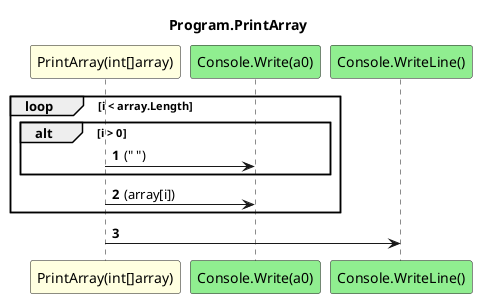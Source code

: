 @startuml Program.PrintArray
title Program.PrintArray
participant "PrintArray(int[]array)" as PrintArray_p0 #LightYellow
participant "Console.Write(a0)" as Console_Write_a0 #LightGreen
participant "Console.WriteLine()" as Console_WriteLine #LightGreen
autonumber
loop i < array.Length
    alt i > 0
        PrintArray_p0 -> Console_Write_a0 : (" ")
    end
    PrintArray_p0 -> Console_Write_a0 : (array[i])
end
PrintArray_p0 -> Console_WriteLine
@enduml
